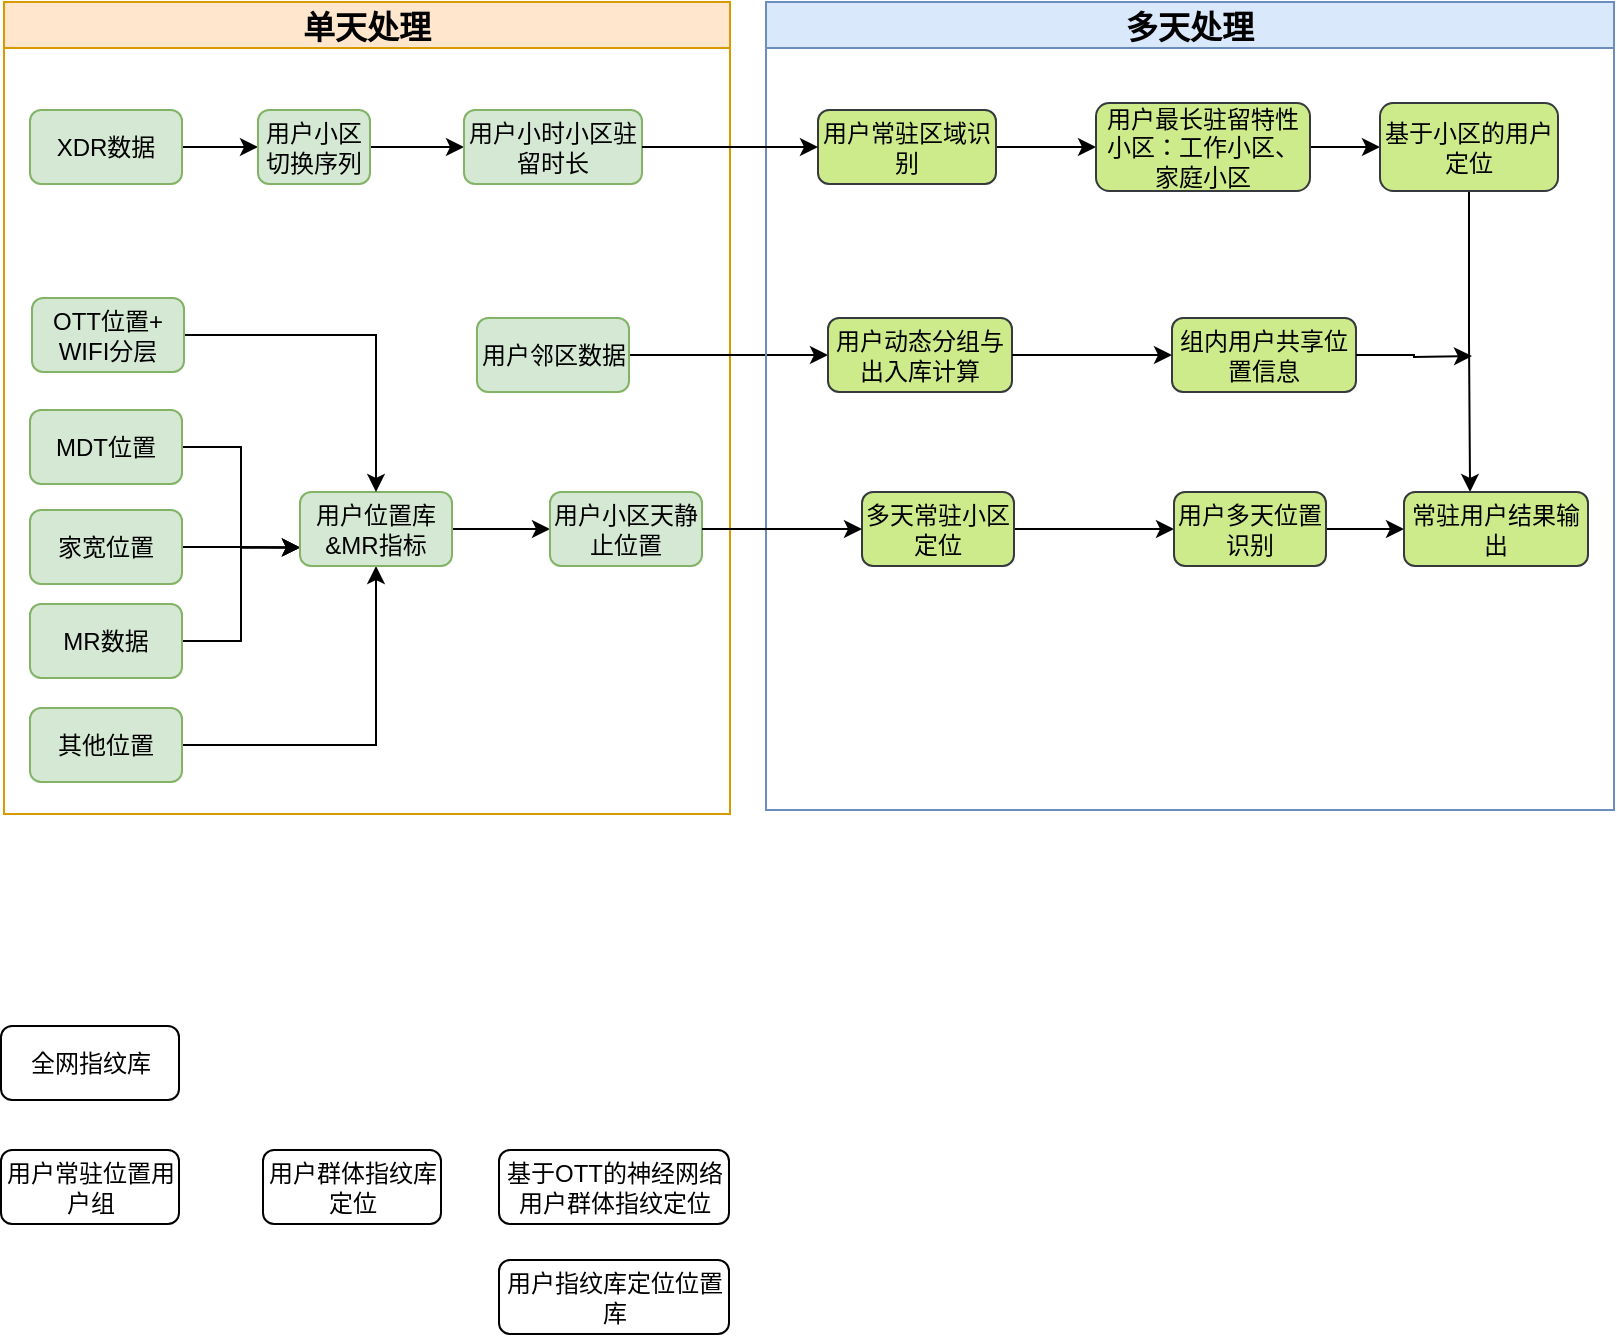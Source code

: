 <mxfile version="14.8.0" type="github">
  <diagram id="md0JCRm2sC4YCp0XyOFN" name="第 1 页">
    <mxGraphModel dx="1508" dy="460" grid="0" gridSize="10" guides="1" tooltips="1" connect="1" arrows="1" fold="1" page="0" pageScale="1" pageWidth="827" pageHeight="1169" math="0" shadow="0">
      <root>
        <mxCell id="0" />
        <mxCell id="1" parent="0" />
        <mxCell id="3yAcQjpcuBvJNnNpDbzr-2" value="单天处理" style="swimlane;fontSize=16;fillColor=#ffe6cc;strokeColor=#d79b00;" vertex="1" parent="1">
          <mxGeometry x="-127" y="75" width="363" height="406" as="geometry" />
        </mxCell>
        <mxCell id="3yAcQjpcuBvJNnNpDbzr-4" value="" style="edgeStyle=orthogonalEdgeStyle;rounded=0;orthogonalLoop=1;jettySize=auto;html=1;fontSize=16;" edge="1" parent="3yAcQjpcuBvJNnNpDbzr-2" source="3yAcQjpcuBvJNnNpDbzr-1" target="3yAcQjpcuBvJNnNpDbzr-3">
          <mxGeometry relative="1" as="geometry" />
        </mxCell>
        <mxCell id="3yAcQjpcuBvJNnNpDbzr-1" value="XDR数据" style="rounded=1;whiteSpace=wrap;html=1;fillColor=#d5e8d4;strokeColor=#82b366;" vertex="1" parent="3yAcQjpcuBvJNnNpDbzr-2">
          <mxGeometry x="13" y="54" width="76" height="37" as="geometry" />
        </mxCell>
        <mxCell id="3yAcQjpcuBvJNnNpDbzr-6" value="" style="edgeStyle=orthogonalEdgeStyle;rounded=0;orthogonalLoop=1;jettySize=auto;html=1;fontSize=16;" edge="1" parent="3yAcQjpcuBvJNnNpDbzr-2" source="3yAcQjpcuBvJNnNpDbzr-3" target="3yAcQjpcuBvJNnNpDbzr-5">
          <mxGeometry relative="1" as="geometry" />
        </mxCell>
        <mxCell id="3yAcQjpcuBvJNnNpDbzr-3" value="用户小区切换序列" style="rounded=1;whiteSpace=wrap;html=1;fillColor=#d5e8d4;strokeColor=#82b366;" vertex="1" parent="3yAcQjpcuBvJNnNpDbzr-2">
          <mxGeometry x="127" y="54" width="56" height="37" as="geometry" />
        </mxCell>
        <mxCell id="3yAcQjpcuBvJNnNpDbzr-5" value="用户小时小区驻留时长" style="rounded=1;whiteSpace=wrap;html=1;fillColor=#d5e8d4;strokeColor=#82b366;" vertex="1" parent="3yAcQjpcuBvJNnNpDbzr-2">
          <mxGeometry x="230" y="54" width="89" height="37" as="geometry" />
        </mxCell>
        <mxCell id="3yAcQjpcuBvJNnNpDbzr-29" style="edgeStyle=orthogonalEdgeStyle;rounded=0;orthogonalLoop=1;jettySize=auto;html=1;exitX=1;exitY=0.5;exitDx=0;exitDy=0;entryX=0;entryY=0.75;entryDx=0;entryDy=0;fontSize=16;" edge="1" parent="3yAcQjpcuBvJNnNpDbzr-2" source="3yAcQjpcuBvJNnNpDbzr-15" target="3yAcQjpcuBvJNnNpDbzr-27">
          <mxGeometry relative="1" as="geometry" />
        </mxCell>
        <mxCell id="3yAcQjpcuBvJNnNpDbzr-15" value="MDT位置" style="rounded=1;whiteSpace=wrap;html=1;fillColor=#d5e8d4;strokeColor=#82b366;" vertex="1" parent="3yAcQjpcuBvJNnNpDbzr-2">
          <mxGeometry x="13" y="204" width="76" height="37" as="geometry" />
        </mxCell>
        <mxCell id="3yAcQjpcuBvJNnNpDbzr-50" style="edgeStyle=orthogonalEdgeStyle;rounded=0;orthogonalLoop=1;jettySize=auto;html=1;exitX=1;exitY=0.5;exitDx=0;exitDy=0;entryX=0;entryY=0.75;entryDx=0;entryDy=0;fontSize=16;" edge="1" parent="3yAcQjpcuBvJNnNpDbzr-2" source="3yAcQjpcuBvJNnNpDbzr-16" target="3yAcQjpcuBvJNnNpDbzr-27">
          <mxGeometry relative="1" as="geometry" />
        </mxCell>
        <mxCell id="3yAcQjpcuBvJNnNpDbzr-16" value="家宽位置" style="rounded=1;whiteSpace=wrap;html=1;fillColor=#d5e8d4;strokeColor=#82b366;" vertex="1" parent="3yAcQjpcuBvJNnNpDbzr-2">
          <mxGeometry x="13" y="254" width="76" height="37" as="geometry" />
        </mxCell>
        <mxCell id="3yAcQjpcuBvJNnNpDbzr-31" style="edgeStyle=orthogonalEdgeStyle;rounded=0;orthogonalLoop=1;jettySize=auto;html=1;entryX=0;entryY=0.75;entryDx=0;entryDy=0;fontSize=16;" edge="1" parent="3yAcQjpcuBvJNnNpDbzr-2" source="3yAcQjpcuBvJNnNpDbzr-25" target="3yAcQjpcuBvJNnNpDbzr-27">
          <mxGeometry relative="1" as="geometry" />
        </mxCell>
        <mxCell id="3yAcQjpcuBvJNnNpDbzr-25" value="MR数据" style="rounded=1;whiteSpace=wrap;html=1;fillColor=#d5e8d4;strokeColor=#82b366;" vertex="1" parent="3yAcQjpcuBvJNnNpDbzr-2">
          <mxGeometry x="13" y="301" width="76" height="37" as="geometry" />
        </mxCell>
        <mxCell id="3yAcQjpcuBvJNnNpDbzr-32" style="edgeStyle=orthogonalEdgeStyle;rounded=0;orthogonalLoop=1;jettySize=auto;html=1;entryX=0.5;entryY=1;entryDx=0;entryDy=0;fontSize=16;" edge="1" parent="3yAcQjpcuBvJNnNpDbzr-2" source="3yAcQjpcuBvJNnNpDbzr-26" target="3yAcQjpcuBvJNnNpDbzr-27">
          <mxGeometry relative="1" as="geometry" />
        </mxCell>
        <mxCell id="3yAcQjpcuBvJNnNpDbzr-26" value="其他位置" style="rounded=1;whiteSpace=wrap;html=1;fillColor=#d5e8d4;strokeColor=#82b366;" vertex="1" parent="3yAcQjpcuBvJNnNpDbzr-2">
          <mxGeometry x="13" y="353" width="76" height="37" as="geometry" />
        </mxCell>
        <mxCell id="3yAcQjpcuBvJNnNpDbzr-35" value="" style="edgeStyle=orthogonalEdgeStyle;rounded=0;orthogonalLoop=1;jettySize=auto;html=1;fontSize=16;" edge="1" parent="3yAcQjpcuBvJNnNpDbzr-2" source="3yAcQjpcuBvJNnNpDbzr-27" target="3yAcQjpcuBvJNnNpDbzr-34">
          <mxGeometry relative="1" as="geometry" />
        </mxCell>
        <mxCell id="3yAcQjpcuBvJNnNpDbzr-27" value="用户位置库&lt;br&gt;&amp;amp;MR指标" style="rounded=1;whiteSpace=wrap;html=1;fillColor=#d5e8d4;strokeColor=#82b366;" vertex="1" parent="3yAcQjpcuBvJNnNpDbzr-2">
          <mxGeometry x="148" y="245" width="76" height="37" as="geometry" />
        </mxCell>
        <mxCell id="3yAcQjpcuBvJNnNpDbzr-34" value="用户小区天静止位置" style="rounded=1;whiteSpace=wrap;html=1;fillColor=#d5e8d4;strokeColor=#82b366;" vertex="1" parent="3yAcQjpcuBvJNnNpDbzr-2">
          <mxGeometry x="273" y="245" width="76" height="37" as="geometry" />
        </mxCell>
        <mxCell id="3yAcQjpcuBvJNnNpDbzr-58" value="" style="edgeStyle=orthogonalEdgeStyle;rounded=0;orthogonalLoop=1;jettySize=auto;html=1;fontSize=16;" edge="1" parent="3yAcQjpcuBvJNnNpDbzr-2" source="3yAcQjpcuBvJNnNpDbzr-56" target="3yAcQjpcuBvJNnNpDbzr-57">
          <mxGeometry relative="1" as="geometry" />
        </mxCell>
        <mxCell id="3yAcQjpcuBvJNnNpDbzr-56" value="用户邻区数据" style="rounded=1;whiteSpace=wrap;html=1;fillColor=#d5e8d4;strokeColor=#82b366;" vertex="1" parent="3yAcQjpcuBvJNnNpDbzr-2">
          <mxGeometry x="236.5" y="158" width="76" height="37" as="geometry" />
        </mxCell>
        <mxCell id="3yAcQjpcuBvJNnNpDbzr-57" value="用户动态分组与出入库计算" style="rounded=1;whiteSpace=wrap;html=1;fillColor=#cdeb8b;strokeColor=#36393d;" vertex="1" parent="3yAcQjpcuBvJNnNpDbzr-2">
          <mxGeometry x="412" y="158" width="92" height="37" as="geometry" />
        </mxCell>
        <mxCell id="3yAcQjpcuBvJNnNpDbzr-7" value="多天处理" style="swimlane;fontSize=16;fillColor=#dae8fc;strokeColor=#6c8ebf;" vertex="1" parent="1">
          <mxGeometry x="254" y="75" width="424" height="404" as="geometry" />
        </mxCell>
        <mxCell id="3yAcQjpcuBvJNnNpDbzr-11" value="" style="edgeStyle=orthogonalEdgeStyle;rounded=0;orthogonalLoop=1;jettySize=auto;html=1;fontSize=16;" edge="1" parent="3yAcQjpcuBvJNnNpDbzr-7" source="3yAcQjpcuBvJNnNpDbzr-8" target="3yAcQjpcuBvJNnNpDbzr-10">
          <mxGeometry relative="1" as="geometry" />
        </mxCell>
        <mxCell id="3yAcQjpcuBvJNnNpDbzr-8" value="用户常驻区域识别" style="rounded=1;whiteSpace=wrap;html=1;fillColor=#cdeb8b;strokeColor=#36393d;" vertex="1" parent="3yAcQjpcuBvJNnNpDbzr-7">
          <mxGeometry x="26" y="54" width="89" height="37" as="geometry" />
        </mxCell>
        <mxCell id="3yAcQjpcuBvJNnNpDbzr-13" value="" style="edgeStyle=orthogonalEdgeStyle;rounded=0;orthogonalLoop=1;jettySize=auto;html=1;fontSize=16;" edge="1" parent="3yAcQjpcuBvJNnNpDbzr-7" source="3yAcQjpcuBvJNnNpDbzr-10" target="3yAcQjpcuBvJNnNpDbzr-12">
          <mxGeometry relative="1" as="geometry" />
        </mxCell>
        <mxCell id="3yAcQjpcuBvJNnNpDbzr-10" value="用户最长驻留特性小区：工作小区、家庭小区" style="rounded=1;whiteSpace=wrap;html=1;fillColor=#cdeb8b;strokeColor=#36393d;" vertex="1" parent="3yAcQjpcuBvJNnNpDbzr-7">
          <mxGeometry x="165" y="50.5" width="107" height="44" as="geometry" />
        </mxCell>
        <mxCell id="3yAcQjpcuBvJNnNpDbzr-63" style="edgeStyle=orthogonalEdgeStyle;rounded=0;orthogonalLoop=1;jettySize=auto;html=1;exitX=0.5;exitY=1;exitDx=0;exitDy=0;entryX=0.359;entryY=0;entryDx=0;entryDy=0;entryPerimeter=0;fontSize=16;" edge="1" parent="3yAcQjpcuBvJNnNpDbzr-7" source="3yAcQjpcuBvJNnNpDbzr-12" target="3yAcQjpcuBvJNnNpDbzr-61">
          <mxGeometry relative="1" as="geometry" />
        </mxCell>
        <mxCell id="3yAcQjpcuBvJNnNpDbzr-12" value="基于小区的用户定位" style="rounded=1;whiteSpace=wrap;html=1;fillColor=#cdeb8b;strokeColor=#36393d;" vertex="1" parent="3yAcQjpcuBvJNnNpDbzr-7">
          <mxGeometry x="307" y="50.5" width="89" height="44" as="geometry" />
        </mxCell>
        <mxCell id="3yAcQjpcuBvJNnNpDbzr-40" value="" style="edgeStyle=orthogonalEdgeStyle;rounded=0;orthogonalLoop=1;jettySize=auto;html=1;fontSize=16;" edge="1" parent="3yAcQjpcuBvJNnNpDbzr-7" source="3yAcQjpcuBvJNnNpDbzr-37" target="3yAcQjpcuBvJNnNpDbzr-39">
          <mxGeometry relative="1" as="geometry" />
        </mxCell>
        <mxCell id="3yAcQjpcuBvJNnNpDbzr-37" value="多天常驻小区定位" style="rounded=1;whiteSpace=wrap;html=1;fillColor=#cdeb8b;strokeColor=#36393d;" vertex="1" parent="3yAcQjpcuBvJNnNpDbzr-7">
          <mxGeometry x="48" y="245" width="76" height="37" as="geometry" />
        </mxCell>
        <mxCell id="3yAcQjpcuBvJNnNpDbzr-62" value="" style="edgeStyle=orthogonalEdgeStyle;rounded=0;orthogonalLoop=1;jettySize=auto;html=1;fontSize=16;" edge="1" parent="3yAcQjpcuBvJNnNpDbzr-7" source="3yAcQjpcuBvJNnNpDbzr-39" target="3yAcQjpcuBvJNnNpDbzr-61">
          <mxGeometry relative="1" as="geometry" />
        </mxCell>
        <mxCell id="3yAcQjpcuBvJNnNpDbzr-39" value="用户多天位置识别" style="rounded=1;whiteSpace=wrap;html=1;fillColor=#cdeb8b;strokeColor=#36393d;" vertex="1" parent="3yAcQjpcuBvJNnNpDbzr-7">
          <mxGeometry x="204" y="245" width="76" height="37" as="geometry" />
        </mxCell>
        <mxCell id="3yAcQjpcuBvJNnNpDbzr-46" style="edgeStyle=orthogonalEdgeStyle;rounded=0;orthogonalLoop=1;jettySize=auto;html=1;exitX=0.5;exitY=1;exitDx=0;exitDy=0;entryX=0.5;entryY=0;entryDx=0;entryDy=0;fontSize=16;" edge="1" parent="3yAcQjpcuBvJNnNpDbzr-7" target="3yAcQjpcuBvJNnNpDbzr-42">
          <mxGeometry relative="1" as="geometry">
            <mxPoint x="70.5" y="166" as="sourcePoint" />
          </mxGeometry>
        </mxCell>
        <mxCell id="3yAcQjpcuBvJNnNpDbzr-47" style="edgeStyle=orthogonalEdgeStyle;rounded=0;orthogonalLoop=1;jettySize=auto;html=1;exitX=1;exitY=0.5;exitDx=0;exitDy=0;entryX=0;entryY=0.5;entryDx=0;entryDy=0;fontSize=16;" edge="1" parent="3yAcQjpcuBvJNnNpDbzr-7" target="3yAcQjpcuBvJNnNpDbzr-43">
          <mxGeometry relative="1" as="geometry">
            <mxPoint x="115" y="209.5" as="sourcePoint" />
          </mxGeometry>
        </mxCell>
        <mxCell id="3yAcQjpcuBvJNnNpDbzr-48" style="edgeStyle=orthogonalEdgeStyle;rounded=0;orthogonalLoop=1;jettySize=auto;html=1;exitX=1;exitY=0.5;exitDx=0;exitDy=0;entryX=0;entryY=0.5;entryDx=0;entryDy=0;fontSize=16;" edge="1" parent="3yAcQjpcuBvJNnNpDbzr-7" target="3yAcQjpcuBvJNnNpDbzr-44">
          <mxGeometry relative="1" as="geometry">
            <mxPoint x="246" y="209.5" as="sourcePoint" />
          </mxGeometry>
        </mxCell>
        <mxCell id="3yAcQjpcuBvJNnNpDbzr-49" style="edgeStyle=orthogonalEdgeStyle;rounded=0;orthogonalLoop=1;jettySize=auto;html=1;exitX=0.5;exitY=1;exitDx=0;exitDy=0;entryX=0.5;entryY=0;entryDx=0;entryDy=0;fontSize=16;" edge="1" parent="3yAcQjpcuBvJNnNpDbzr-7" target="3yAcQjpcuBvJNnNpDbzr-45">
          <mxGeometry relative="1" as="geometry">
            <mxPoint x="332.5" y="228" as="sourcePoint" />
          </mxGeometry>
        </mxCell>
        <mxCell id="3yAcQjpcuBvJNnNpDbzr-59" value="组内用户共享位置信息" style="rounded=1;whiteSpace=wrap;html=1;fillColor=#cdeb8b;strokeColor=#36393d;" vertex="1" parent="3yAcQjpcuBvJNnNpDbzr-7">
          <mxGeometry x="203" y="158" width="92" height="37" as="geometry" />
        </mxCell>
        <mxCell id="3yAcQjpcuBvJNnNpDbzr-61" value="常驻用户结果输出" style="rounded=1;whiteSpace=wrap;html=1;fillColor=#cdeb8b;strokeColor=#36393d;" vertex="1" parent="3yAcQjpcuBvJNnNpDbzr-7">
          <mxGeometry x="319" y="245" width="92" height="37" as="geometry" />
        </mxCell>
        <mxCell id="3yAcQjpcuBvJNnNpDbzr-9" value="" style="edgeStyle=orthogonalEdgeStyle;rounded=0;orthogonalLoop=1;jettySize=auto;html=1;fontSize=16;" edge="1" parent="1" source="3yAcQjpcuBvJNnNpDbzr-5" target="3yAcQjpcuBvJNnNpDbzr-8">
          <mxGeometry relative="1" as="geometry" />
        </mxCell>
        <mxCell id="3yAcQjpcuBvJNnNpDbzr-28" style="edgeStyle=orthogonalEdgeStyle;rounded=0;orthogonalLoop=1;jettySize=auto;html=1;exitX=1;exitY=0.5;exitDx=0;exitDy=0;fontSize=16;" edge="1" parent="1" source="3yAcQjpcuBvJNnNpDbzr-14" target="3yAcQjpcuBvJNnNpDbzr-27">
          <mxGeometry relative="1" as="geometry" />
        </mxCell>
        <mxCell id="3yAcQjpcuBvJNnNpDbzr-14" value="OTT位置+&lt;br&gt;WIFI分层" style="rounded=1;whiteSpace=wrap;html=1;fillColor=#d5e8d4;strokeColor=#82b366;" vertex="1" parent="1">
          <mxGeometry x="-113" y="223" width="76" height="37" as="geometry" />
        </mxCell>
        <mxCell id="3yAcQjpcuBvJNnNpDbzr-38" value="" style="edgeStyle=orthogonalEdgeStyle;rounded=0;orthogonalLoop=1;jettySize=auto;html=1;fontSize=16;" edge="1" parent="1" source="3yAcQjpcuBvJNnNpDbzr-34" target="3yAcQjpcuBvJNnNpDbzr-37">
          <mxGeometry relative="1" as="geometry" />
        </mxCell>
        <mxCell id="3yAcQjpcuBvJNnNpDbzr-51" value="全网指纹库" style="rounded=1;whiteSpace=wrap;html=1;" vertex="1" parent="1">
          <mxGeometry x="-128.5" y="587" width="89" height="37" as="geometry" />
        </mxCell>
        <mxCell id="3yAcQjpcuBvJNnNpDbzr-52" value="用户常驻位置用户组" style="rounded=1;whiteSpace=wrap;html=1;" vertex="1" parent="1">
          <mxGeometry x="-128.5" y="649" width="89" height="37" as="geometry" />
        </mxCell>
        <mxCell id="3yAcQjpcuBvJNnNpDbzr-53" value="用户群体指纹库定位" style="rounded=1;whiteSpace=wrap;html=1;" vertex="1" parent="1">
          <mxGeometry x="2.5" y="649" width="89" height="37" as="geometry" />
        </mxCell>
        <mxCell id="3yAcQjpcuBvJNnNpDbzr-54" value="基于OTT的神经网络用户群体指纹定位" style="rounded=1;whiteSpace=wrap;html=1;" vertex="1" parent="1">
          <mxGeometry x="120.5" y="649" width="115" height="37" as="geometry" />
        </mxCell>
        <mxCell id="3yAcQjpcuBvJNnNpDbzr-55" value="用户指纹库定位位置库" style="rounded=1;whiteSpace=wrap;html=1;" vertex="1" parent="1">
          <mxGeometry x="120.5" y="704" width="115" height="37" as="geometry" />
        </mxCell>
        <mxCell id="3yAcQjpcuBvJNnNpDbzr-60" value="" style="edgeStyle=orthogonalEdgeStyle;rounded=0;orthogonalLoop=1;jettySize=auto;html=1;fontSize=16;" edge="1" parent="1" source="3yAcQjpcuBvJNnNpDbzr-57" target="3yAcQjpcuBvJNnNpDbzr-59">
          <mxGeometry relative="1" as="geometry" />
        </mxCell>
        <mxCell id="3yAcQjpcuBvJNnNpDbzr-65" style="edgeStyle=orthogonalEdgeStyle;rounded=0;orthogonalLoop=1;jettySize=auto;html=1;exitX=1;exitY=0.5;exitDx=0;exitDy=0;fontSize=16;" edge="1" parent="1" source="3yAcQjpcuBvJNnNpDbzr-59">
          <mxGeometry relative="1" as="geometry">
            <mxPoint x="607" y="252" as="targetPoint" />
          </mxGeometry>
        </mxCell>
      </root>
    </mxGraphModel>
  </diagram>
</mxfile>
